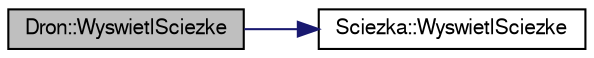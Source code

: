 digraph "Dron::WyswietlSciezke"
{
 // LATEX_PDF_SIZE
  edge [fontname="FreeSans",fontsize="10",labelfontname="FreeSans",labelfontsize="10"];
  node [fontname="FreeSans",fontsize="10",shape=record];
  rankdir="LR";
  Node1 [label="Dron::WyswietlSciezke",height=0.2,width=0.4,color="black", fillcolor="grey75", style="filled", fontcolor="black",tooltip="Metoda wyswietlajaca Sciezke lotu."];
  Node1 -> Node2 [color="midnightblue",fontsize="10",style="solid",fontname="FreeSans"];
  Node2 [label="Sciezka::WyswietlSciezke",height=0.2,width=0.4,color="black", fillcolor="white", style="filled",URL="$a00166.html#a040abafcd373b0fb3c0e8c59c7658db6",tooltip="Metoda zapisujaca wspolrzedne sciezki do pliku."];
}

